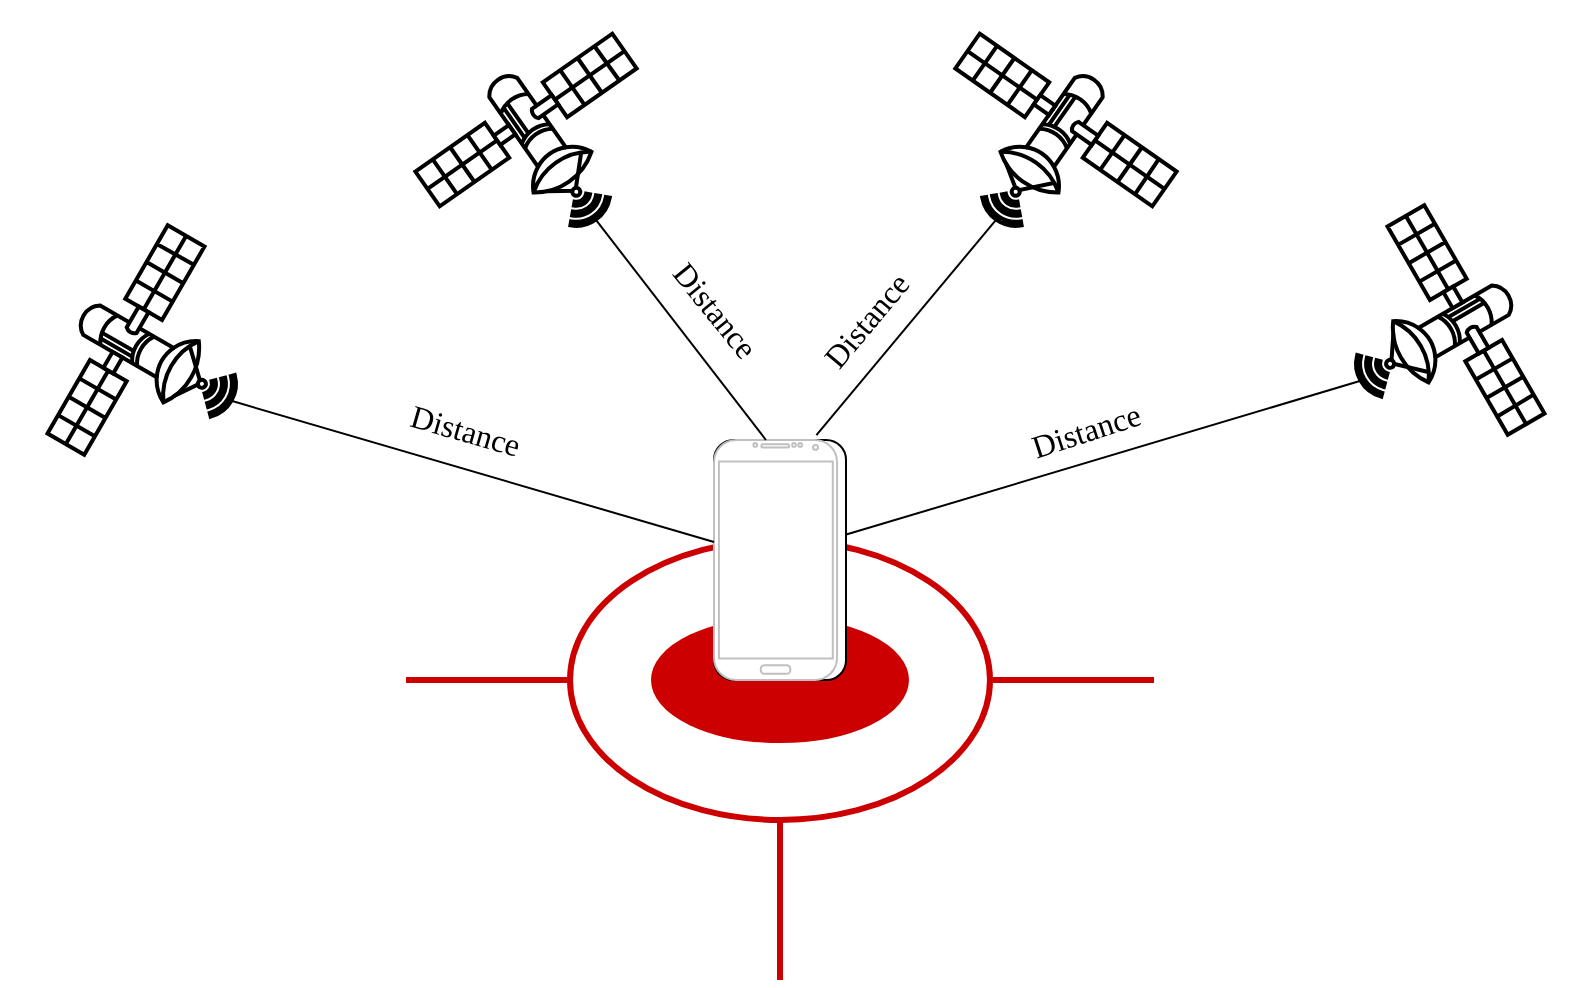 <mxfile>
    <diagram id="o-IHR4I-kUrSD1P8VJlu" name="Page-1">
        <mxGraphModel dx="1607" dy="720" grid="1" gridSize="10" guides="1" tooltips="1" connect="1" arrows="1" fold="1" page="1" pageScale="1" pageWidth="850" pageHeight="1100" math="0" shadow="0">
            <root>
                <mxCell id="0"/>
                <mxCell id="1" parent="0"/>
                <mxCell id="17" value="" style="ellipse;whiteSpace=wrap;html=1;fillColor=#CC0000;fontColor=#ffffff;strokeColor=#CC0000;strokeWidth=3;" vertex="1" parent="1">
                    <mxGeometry x="364" y="330" width="126" height="60" as="geometry"/>
                </mxCell>
                <mxCell id="14" value="" style="ellipse;whiteSpace=wrap;html=1;fillColor=none;fontColor=#ffffff;strokeColor=#CC0000;strokeWidth=3;" vertex="1" parent="1">
                    <mxGeometry x="322" y="290" width="210" height="140" as="geometry"/>
                </mxCell>
                <mxCell id="15" value="" style="rounded=1;whiteSpace=wrap;html=1;fillColor=default;" vertex="1" parent="1">
                    <mxGeometry x="394" y="240" width="66" height="120" as="geometry"/>
                </mxCell>
                <mxCell id="2" value="" style="verticalAlign=top;verticalLabelPosition=bottom;labelPosition=center;align=center;html=1;outlineConnect=0;gradientDirection=north;strokeWidth=2;shape=mxgraph.networks.satellite;rotation=-80;" vertex="1" parent="1">
                    <mxGeometry x="250" y="30" width="100" height="100" as="geometry"/>
                </mxCell>
                <mxCell id="3" value="" style="verticalAlign=top;verticalLabelPosition=bottom;labelPosition=center;align=center;html=1;outlineConnect=0;gradientDirection=north;strokeWidth=2;shape=mxgraph.networks.satellite;direction=south;rotation=-195;" vertex="1" parent="1">
                    <mxGeometry x="50" y="140" width="100" height="100" as="geometry"/>
                </mxCell>
                <mxCell id="4" value="" style="verticalAlign=top;verticalLabelPosition=bottom;labelPosition=center;align=center;html=1;outlineConnect=0;gradientDirection=north;strokeWidth=2;shape=mxgraph.networks.satellite;rotation=-10;" vertex="1" parent="1">
                    <mxGeometry x="520" y="30" width="100" height="100" as="geometry"/>
                </mxCell>
                <mxCell id="5" value="" style="verticalAlign=top;verticalLabelPosition=bottom;labelPosition=center;align=center;html=1;outlineConnect=0;gradientDirection=north;strokeWidth=2;shape=mxgraph.networks.satellite;rotation=15;" vertex="1" parent="1">
                    <mxGeometry x="720" y="130" width="100" height="100" as="geometry"/>
                </mxCell>
                <mxCell id="9" value="" style="verticalLabelPosition=bottom;verticalAlign=top;html=1;shadow=0;dashed=0;strokeWidth=1;shape=mxgraph.android.phone2;strokeColor=#c0c0c0;fillColor=default;" vertex="1" parent="1">
                    <mxGeometry x="394" y="240" width="61.54" height="120" as="geometry"/>
                </mxCell>
                <mxCell id="10" value="" style="endArrow=none;html=1;entryX=0.07;entryY=0.93;entryDx=0;entryDy=0;entryPerimeter=0;" edge="1" parent="1" source="9" target="3">
                    <mxGeometry width="50" height="50" relative="1" as="geometry">
                        <mxPoint x="610" y="440" as="sourcePoint"/>
                        <mxPoint x="660" y="390" as="targetPoint"/>
                    </mxGeometry>
                </mxCell>
                <mxCell id="11" value="" style="endArrow=none;html=1;entryX=0.07;entryY=0.93;entryDx=0;entryDy=0;entryPerimeter=0;exitX=0.422;exitY=0;exitDx=0;exitDy=0;exitPerimeter=0;" edge="1" parent="1" source="9" target="2">
                    <mxGeometry width="50" height="50" relative="1" as="geometry">
                        <mxPoint x="404" y="302.683" as="sourcePoint"/>
                        <mxPoint x="153" y="243" as="targetPoint"/>
                    </mxGeometry>
                </mxCell>
                <mxCell id="12" value="" style="endArrow=none;html=1;entryX=0.07;entryY=0.93;entryDx=0;entryDy=0;entryPerimeter=0;exitX=0.832;exitY=-0.02;exitDx=0;exitDy=0;exitPerimeter=0;" edge="1" parent="1" source="9" target="4">
                    <mxGeometry width="50" height="50" relative="1" as="geometry">
                        <mxPoint x="414" y="312.683" as="sourcePoint"/>
                        <mxPoint x="163" y="253" as="targetPoint"/>
                    </mxGeometry>
                </mxCell>
                <mxCell id="13" value="" style="endArrow=none;html=1;entryX=0.07;entryY=0.93;entryDx=0;entryDy=0;entryPerimeter=0;exitX=1.002;exitY=0.394;exitDx=0;exitDy=0;exitPerimeter=0;" edge="1" parent="1" source="15" target="5">
                    <mxGeometry width="50" height="50" relative="1" as="geometry">
                        <mxPoint x="424" y="322.683" as="sourcePoint"/>
                        <mxPoint x="173" y="263" as="targetPoint"/>
                    </mxGeometry>
                </mxCell>
                <mxCell id="18" value="" style="endArrow=none;html=1;exitX=0;exitY=0.5;exitDx=0;exitDy=0;strokeColor=#CC0000;strokeWidth=3;" edge="1" parent="1" source="14">
                    <mxGeometry width="50" height="50" relative="1" as="geometry">
                        <mxPoint x="490" y="290" as="sourcePoint"/>
                        <mxPoint x="240" y="360" as="targetPoint"/>
                    </mxGeometry>
                </mxCell>
                <mxCell id="19" value="" style="endArrow=none;html=1;exitX=0;exitY=0.5;exitDx=0;exitDy=0;strokeColor=#CC0000;strokeWidth=3;entryX=1;entryY=0.5;entryDx=0;entryDy=0;" edge="1" parent="1" target="14">
                    <mxGeometry width="50" height="50" relative="1" as="geometry">
                        <mxPoint x="614.0" y="360" as="sourcePoint"/>
                        <mxPoint x="532.0" y="360" as="targetPoint"/>
                    </mxGeometry>
                </mxCell>
                <mxCell id="20" value="" style="endArrow=none;html=1;exitX=0.5;exitY=1;exitDx=0;exitDy=0;strokeColor=#CC0000;strokeWidth=3;" edge="1" parent="1" source="14">
                    <mxGeometry width="50" height="50" relative="1" as="geometry">
                        <mxPoint x="342.0" y="380" as="sourcePoint"/>
                        <mxPoint x="427" y="510" as="targetPoint"/>
                    </mxGeometry>
                </mxCell>
                <mxCell id="21" value="&lt;font style=&quot;font-size: 16px;&quot; face=&quot;CMU Serif&quot;&gt;Distance&lt;/font&gt;" style="text;html=1;strokeColor=none;fillColor=none;align=center;verticalAlign=middle;whiteSpace=wrap;rounded=0;strokeWidth=3;rotation=16;" vertex="1" parent="1">
                    <mxGeometry x="240" y="220" width="60" height="30" as="geometry"/>
                </mxCell>
                <mxCell id="22" value="&lt;font style=&quot;font-size: 16px;&quot; face=&quot;CMU Serif&quot;&gt;Distance&lt;/font&gt;" style="text;html=1;strokeColor=none;fillColor=none;align=center;verticalAlign=middle;whiteSpace=wrap;rounded=0;strokeWidth=3;rotation=51;" vertex="1" parent="1">
                    <mxGeometry x="365" y="160" width="60" height="30" as="geometry"/>
                </mxCell>
                <mxCell id="23" value="&lt;font style=&quot;font-size: 16px;&quot; face=&quot;CMU Serif&quot;&gt;Distance&lt;/font&gt;" style="text;html=1;strokeColor=none;fillColor=none;align=center;verticalAlign=middle;whiteSpace=wrap;rounded=0;strokeWidth=3;rotation=-50;" vertex="1" parent="1">
                    <mxGeometry x="440" y="165" width="60" height="30" as="geometry"/>
                </mxCell>
                <mxCell id="25" value="&lt;font style=&quot;font-size: 16px;&quot; face=&quot;CMU Serif&quot;&gt;Distance&lt;/font&gt;" style="text;html=1;strokeColor=none;fillColor=none;align=center;verticalAlign=middle;whiteSpace=wrap;rounded=0;strokeWidth=3;rotation=-18;" vertex="1" parent="1">
                    <mxGeometry x="550" y="220" width="60" height="30" as="geometry"/>
                </mxCell>
            </root>
        </mxGraphModel>
    </diagram>
</mxfile>